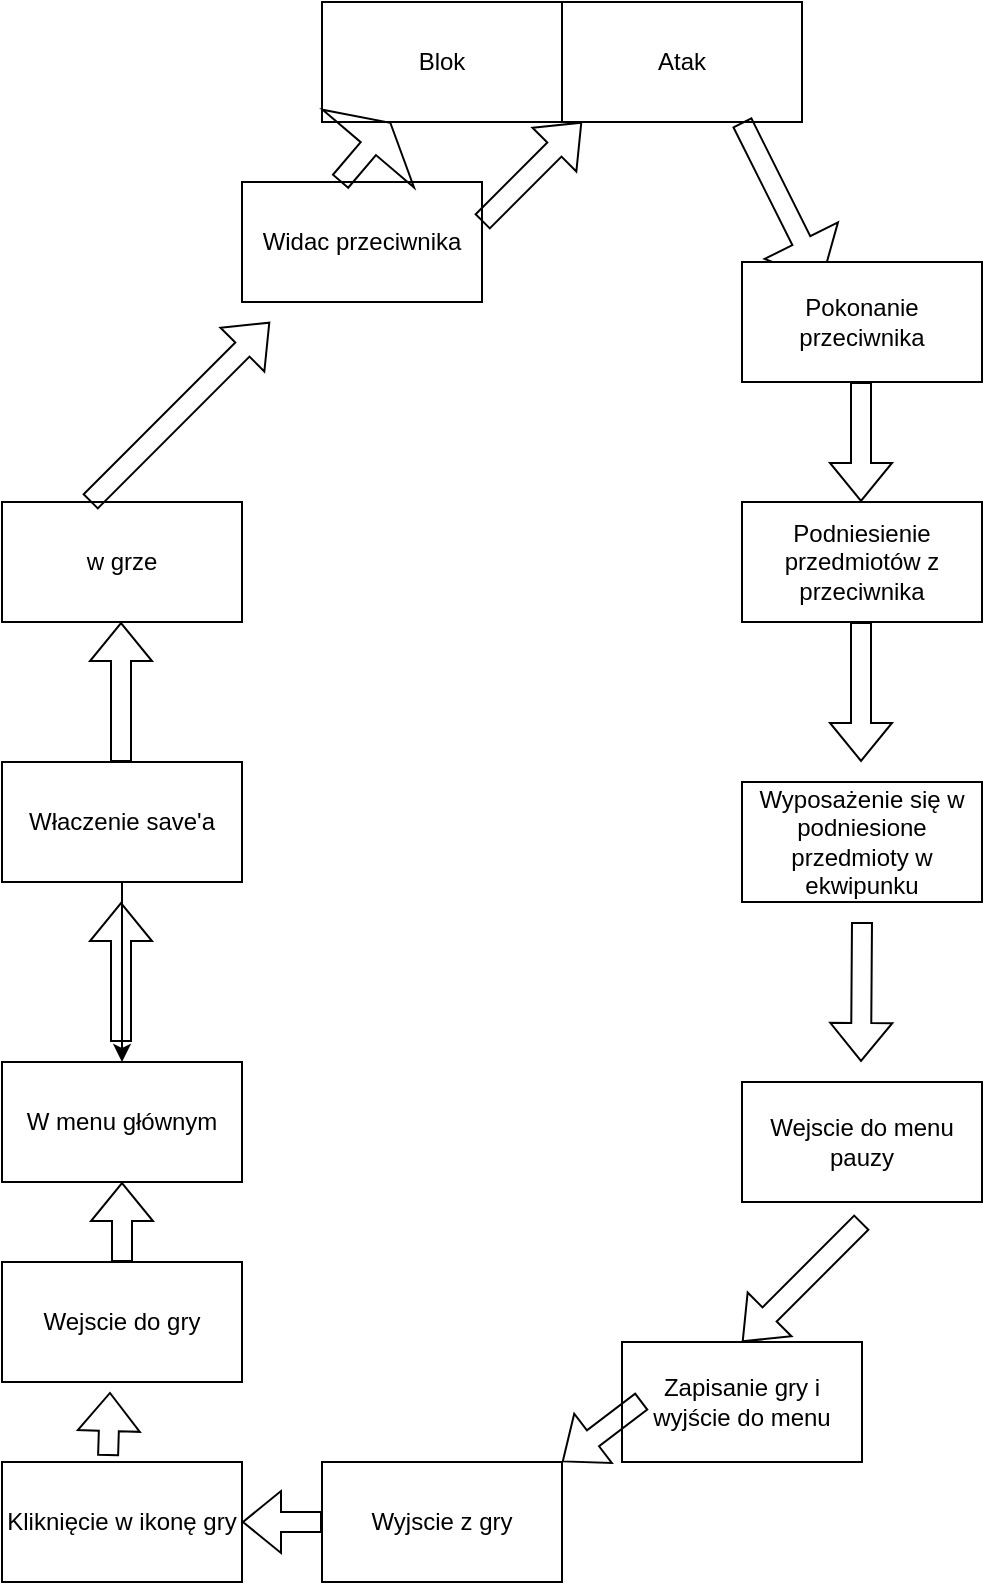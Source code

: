 <mxfile version="15.9.6" type="device"><diagram id="NLkLhHt3Tckwpt0xKFiD" name="Page-1"><mxGraphModel dx="1422" dy="794" grid="1" gridSize="10" guides="1" tooltips="1" connect="1" arrows="1" fold="1" page="1" pageScale="1" pageWidth="827" pageHeight="1169" math="0" shadow="0"><root><mxCell id="0"/><mxCell id="1" parent="0"/><mxCell id="vfW8g3M9DaDfIDgVArTN-1" value="w grze" style="rounded=0;whiteSpace=wrap;html=1;" vertex="1" parent="1"><mxGeometry x="280" y="280" width="120" height="60" as="geometry"/></mxCell><mxCell id="vfW8g3M9DaDfIDgVArTN-2" value="Widac przeciwnika" style="rounded=0;whiteSpace=wrap;html=1;" vertex="1" parent="1"><mxGeometry x="400" y="120" width="120" height="60" as="geometry"/></mxCell><mxCell id="vfW8g3M9DaDfIDgVArTN-6" value="" style="shape=flexArrow;endArrow=classic;html=1;rounded=0;" edge="1" parent="1"><mxGeometry width="50" height="50" relative="1" as="geometry"><mxPoint x="324" y="280" as="sourcePoint"/><mxPoint x="414" y="190" as="targetPoint"/></mxGeometry></mxCell><mxCell id="vfW8g3M9DaDfIDgVArTN-7" value="Atak" style="rounded=0;whiteSpace=wrap;html=1;" vertex="1" parent="1"><mxGeometry x="560" y="30" width="120" height="60" as="geometry"/></mxCell><mxCell id="vfW8g3M9DaDfIDgVArTN-8" value="" style="shape=flexArrow;endArrow=classic;html=1;rounded=0;" edge="1" parent="1"><mxGeometry width="50" height="50" relative="1" as="geometry"><mxPoint x="520" y="140" as="sourcePoint"/><mxPoint x="570" y="90" as="targetPoint"/></mxGeometry></mxCell><mxCell id="vfW8g3M9DaDfIDgVArTN-9" value="Blok" style="rounded=0;whiteSpace=wrap;html=1;" vertex="1" parent="1"><mxGeometry x="440" y="30" width="120" height="60" as="geometry"/></mxCell><mxCell id="vfW8g3M9DaDfIDgVArTN-10" value="" style="shape=flexArrow;endArrow=classic;html=1;rounded=0;endWidth=49;endSize=5.32;exitX=0.408;exitY=0;exitDx=0;exitDy=0;exitPerimeter=0;" edge="1" parent="1" source="vfW8g3M9DaDfIDgVArTN-2" target="vfW8g3M9DaDfIDgVArTN-9"><mxGeometry width="50" height="50" relative="1" as="geometry"><mxPoint x="390" y="120" as="sourcePoint"/><mxPoint x="440" y="70" as="targetPoint"/></mxGeometry></mxCell><mxCell id="vfW8g3M9DaDfIDgVArTN-11" value="" style="shape=flexArrow;endArrow=classic;html=1;rounded=0;endWidth=30;endSize=7.21;" edge="1" parent="1"><mxGeometry width="50" height="50" relative="1" as="geometry"><mxPoint x="650" y="90" as="sourcePoint"/><mxPoint x="690" y="170" as="targetPoint"/></mxGeometry></mxCell><mxCell id="vfW8g3M9DaDfIDgVArTN-13" value="Podniesienie przedmiotów z przeciwnika" style="rounded=0;whiteSpace=wrap;html=1;" vertex="1" parent="1"><mxGeometry x="650" y="280" width="120" height="60" as="geometry"/></mxCell><mxCell id="vfW8g3M9DaDfIDgVArTN-14" value="" style="shape=flexArrow;endArrow=classic;html=1;rounded=0;" edge="1" parent="1"><mxGeometry width="50" height="50" relative="1" as="geometry"><mxPoint x="709.5" y="220" as="sourcePoint"/><mxPoint x="709.5" y="280" as="targetPoint"/><Array as="points"><mxPoint x="709.5" y="280"/></Array></mxGeometry></mxCell><mxCell id="vfW8g3M9DaDfIDgVArTN-15" value="W menu głównym" style="rounded=0;whiteSpace=wrap;html=1;" vertex="1" parent="1"><mxGeometry x="280" y="560" width="120" height="60" as="geometry"/></mxCell><mxCell id="vfW8g3M9DaDfIDgVArTN-18" value="" style="edgeStyle=orthogonalEdgeStyle;rounded=0;orthogonalLoop=1;jettySize=auto;html=1;" edge="1" parent="1" source="vfW8g3M9DaDfIDgVArTN-16" target="vfW8g3M9DaDfIDgVArTN-15"><mxGeometry relative="1" as="geometry"/></mxCell><mxCell id="vfW8g3M9DaDfIDgVArTN-16" value="Właczenie save'a" style="rounded=0;whiteSpace=wrap;html=1;" vertex="1" parent="1"><mxGeometry x="280" y="410" width="120" height="60" as="geometry"/></mxCell><mxCell id="vfW8g3M9DaDfIDgVArTN-17" value="" style="shape=flexArrow;endArrow=classic;html=1;rounded=0;" edge="1" parent="1"><mxGeometry width="50" height="50" relative="1" as="geometry"><mxPoint x="339.5" y="550" as="sourcePoint"/><mxPoint x="339.5" y="480" as="targetPoint"/></mxGeometry></mxCell><mxCell id="vfW8g3M9DaDfIDgVArTN-19" value="" style="shape=flexArrow;endArrow=classic;html=1;rounded=0;" edge="1" parent="1"><mxGeometry width="50" height="50" relative="1" as="geometry"><mxPoint x="339.5" y="410" as="sourcePoint"/><mxPoint x="339.5" y="340" as="targetPoint"/></mxGeometry></mxCell><mxCell id="vfW8g3M9DaDfIDgVArTN-20" value="Wyposażenie się w podniesione przedmioty w ekwipunku" style="rounded=0;whiteSpace=wrap;html=1;" vertex="1" parent="1"><mxGeometry x="650" y="420" width="120" height="60" as="geometry"/></mxCell><mxCell id="vfW8g3M9DaDfIDgVArTN-21" value="Pokonanie przeciwnika" style="rounded=0;whiteSpace=wrap;html=1;" vertex="1" parent="1"><mxGeometry x="650" y="160" width="120" height="60" as="geometry"/></mxCell><mxCell id="vfW8g3M9DaDfIDgVArTN-22" value="" style="shape=flexArrow;endArrow=classic;html=1;rounded=0;" edge="1" parent="1"><mxGeometry width="50" height="50" relative="1" as="geometry"><mxPoint x="709.5" y="340" as="sourcePoint"/><mxPoint x="709.5" y="410" as="targetPoint"/></mxGeometry></mxCell><mxCell id="vfW8g3M9DaDfIDgVArTN-23" value="Wejscie do menu pauzy" style="rounded=0;whiteSpace=wrap;html=1;" vertex="1" parent="1"><mxGeometry x="650" y="570" width="120" height="60" as="geometry"/></mxCell><mxCell id="vfW8g3M9DaDfIDgVArTN-24" value="" style="shape=flexArrow;endArrow=classic;html=1;rounded=0;" edge="1" parent="1"><mxGeometry width="50" height="50" relative="1" as="geometry"><mxPoint x="710" y="490" as="sourcePoint"/><mxPoint x="709.5" y="560" as="targetPoint"/></mxGeometry></mxCell><mxCell id="vfW8g3M9DaDfIDgVArTN-25" value="Zapisanie gry i wyjście do menu" style="rounded=0;whiteSpace=wrap;html=1;" vertex="1" parent="1"><mxGeometry x="590" y="700" width="120" height="60" as="geometry"/></mxCell><mxCell id="vfW8g3M9DaDfIDgVArTN-26" value="" style="shape=flexArrow;endArrow=classic;html=1;rounded=0;" edge="1" parent="1"><mxGeometry width="50" height="50" relative="1" as="geometry"><mxPoint x="710" y="640" as="sourcePoint"/><mxPoint x="650" y="700" as="targetPoint"/></mxGeometry></mxCell><mxCell id="vfW8g3M9DaDfIDgVArTN-27" value="Wyjscie z gry" style="rounded=0;whiteSpace=wrap;html=1;" vertex="1" parent="1"><mxGeometry x="440" y="760" width="120" height="60" as="geometry"/></mxCell><mxCell id="vfW8g3M9DaDfIDgVArTN-28" value="" style="shape=flexArrow;endArrow=classic;html=1;rounded=0;entryX=1;entryY=0;entryDx=0;entryDy=0;" edge="1" parent="1" target="vfW8g3M9DaDfIDgVArTN-27"><mxGeometry width="50" height="50" relative="1" as="geometry"><mxPoint x="600" y="729.5" as="sourcePoint"/><mxPoint x="550" y="729.5" as="targetPoint"/></mxGeometry></mxCell><mxCell id="vfW8g3M9DaDfIDgVArTN-29" value="Wejscie do gry" style="rounded=0;whiteSpace=wrap;html=1;" vertex="1" parent="1"><mxGeometry x="280" y="660" width="120" height="60" as="geometry"/></mxCell><mxCell id="vfW8g3M9DaDfIDgVArTN-30" value="" style="shape=flexArrow;endArrow=classic;html=1;rounded=0;exitX=0.5;exitY=0;exitDx=0;exitDy=0;" edge="1" parent="1" source="vfW8g3M9DaDfIDgVArTN-29" target="vfW8g3M9DaDfIDgVArTN-15"><mxGeometry width="50" height="50" relative="1" as="geometry"><mxPoint x="320" y="670" as="sourcePoint"/><mxPoint x="370" y="620" as="targetPoint"/></mxGeometry></mxCell><mxCell id="vfW8g3M9DaDfIDgVArTN-31" value="Kliknięcie w ikonę gry" style="rounded=0;whiteSpace=wrap;html=1;" vertex="1" parent="1"><mxGeometry x="280" y="760" width="120" height="60" as="geometry"/></mxCell><mxCell id="vfW8g3M9DaDfIDgVArTN-32" value="" style="shape=flexArrow;endArrow=classic;html=1;rounded=0;entryX=0.45;entryY=1.083;entryDx=0;entryDy=0;entryPerimeter=0;exitX=0.442;exitY=-0.05;exitDx=0;exitDy=0;exitPerimeter=0;" edge="1" parent="1" source="vfW8g3M9DaDfIDgVArTN-31" target="vfW8g3M9DaDfIDgVArTN-29"><mxGeometry width="50" height="50" relative="1" as="geometry"><mxPoint x="320" y="770" as="sourcePoint"/><mxPoint x="370" y="720" as="targetPoint"/></mxGeometry></mxCell><mxCell id="vfW8g3M9DaDfIDgVArTN-33" value="" style="shape=flexArrow;endArrow=classic;html=1;rounded=0;exitX=0;exitY=0.5;exitDx=0;exitDy=0;" edge="1" parent="1" source="vfW8g3M9DaDfIDgVArTN-27"><mxGeometry width="50" height="50" relative="1" as="geometry"><mxPoint x="460" y="800" as="sourcePoint"/><mxPoint x="400" y="790" as="targetPoint"/></mxGeometry></mxCell></root></mxGraphModel></diagram></mxfile>